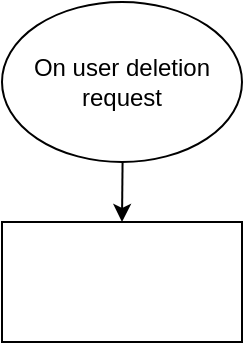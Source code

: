 <mxfile>
    <diagram id="R8DFSdQ_S83G7xmgX7V9" name="Page-1">
        <mxGraphModel dx="602" dy="619" grid="1" gridSize="10" guides="1" tooltips="1" connect="1" arrows="1" fold="1" page="1" pageScale="1" pageWidth="827" pageHeight="1169" math="0" shadow="0">
            <root>
                <mxCell id="0"/>
                <mxCell id="1" parent="0"/>
                <mxCell id="4" value="" style="edgeStyle=none;html=1;" edge="1" parent="1" source="2" target="3">
                    <mxGeometry relative="1" as="geometry"/>
                </mxCell>
                <mxCell id="2" value="On user deletion request" style="ellipse;whiteSpace=wrap;html=1;" parent="1" vertex="1">
                    <mxGeometry x="354" y="20" width="120" height="80" as="geometry"/>
                </mxCell>
                <mxCell id="3" value="" style="whiteSpace=wrap;html=1;" vertex="1" parent="1">
                    <mxGeometry x="354" y="130" width="120" height="60" as="geometry"/>
                </mxCell>
            </root>
        </mxGraphModel>
    </diagram>
</mxfile>
